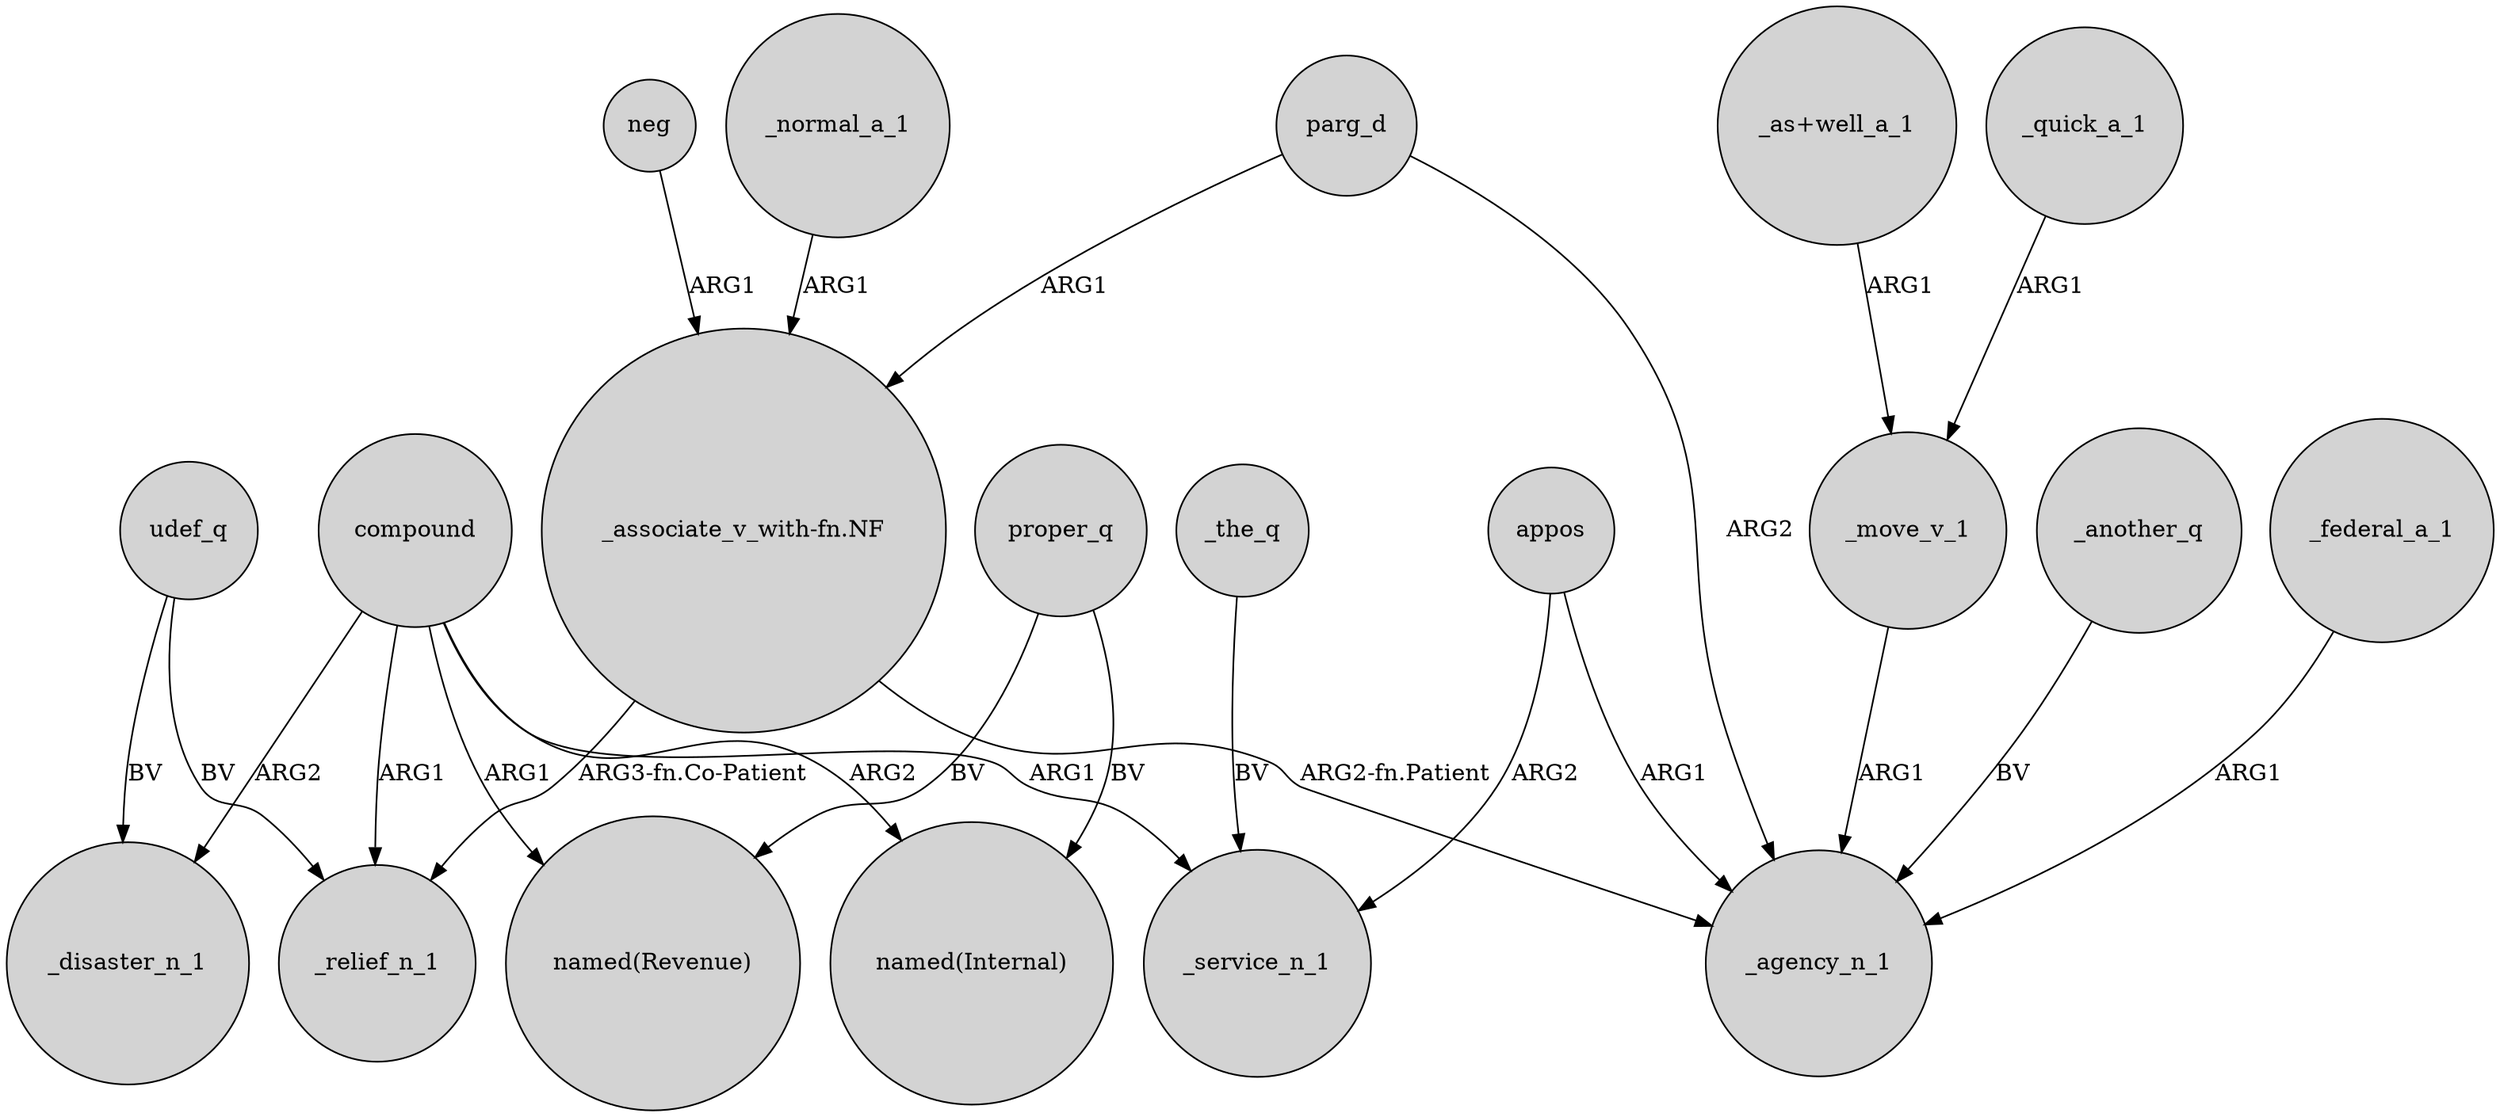 digraph {
	node [shape=circle style=filled]
	udef_q -> _disaster_n_1 [label=BV]
	parg_d -> "_associate_v_with-fn.NF" [label=ARG1]
	compound -> "named(Revenue)" [label=ARG1]
	_the_q -> _service_n_1 [label=BV]
	"_associate_v_with-fn.NF" -> _relief_n_1 [label="ARG3-fn.Co-Patient"]
	_move_v_1 -> _agency_n_1 [label=ARG1]
	_normal_a_1 -> "_associate_v_with-fn.NF" [label=ARG1]
	proper_q -> "named(Revenue)" [label=BV]
	"_as+well_a_1" -> _move_v_1 [label=ARG1]
	_another_q -> _agency_n_1 [label=BV]
	parg_d -> _agency_n_1 [label=ARG2]
	compound -> _disaster_n_1 [label=ARG2]
	udef_q -> _relief_n_1 [label=BV]
	appos -> _service_n_1 [label=ARG2]
	neg -> "_associate_v_with-fn.NF" [label=ARG1]
	_federal_a_1 -> _agency_n_1 [label=ARG1]
	_quick_a_1 -> _move_v_1 [label=ARG1]
	"_associate_v_with-fn.NF" -> _agency_n_1 [label="ARG2-fn.Patient"]
	appos -> _agency_n_1 [label=ARG1]
	compound -> _relief_n_1 [label=ARG1]
	compound -> "named(Internal)" [label=ARG2]
	compound -> _service_n_1 [label=ARG1]
	proper_q -> "named(Internal)" [label=BV]
}
